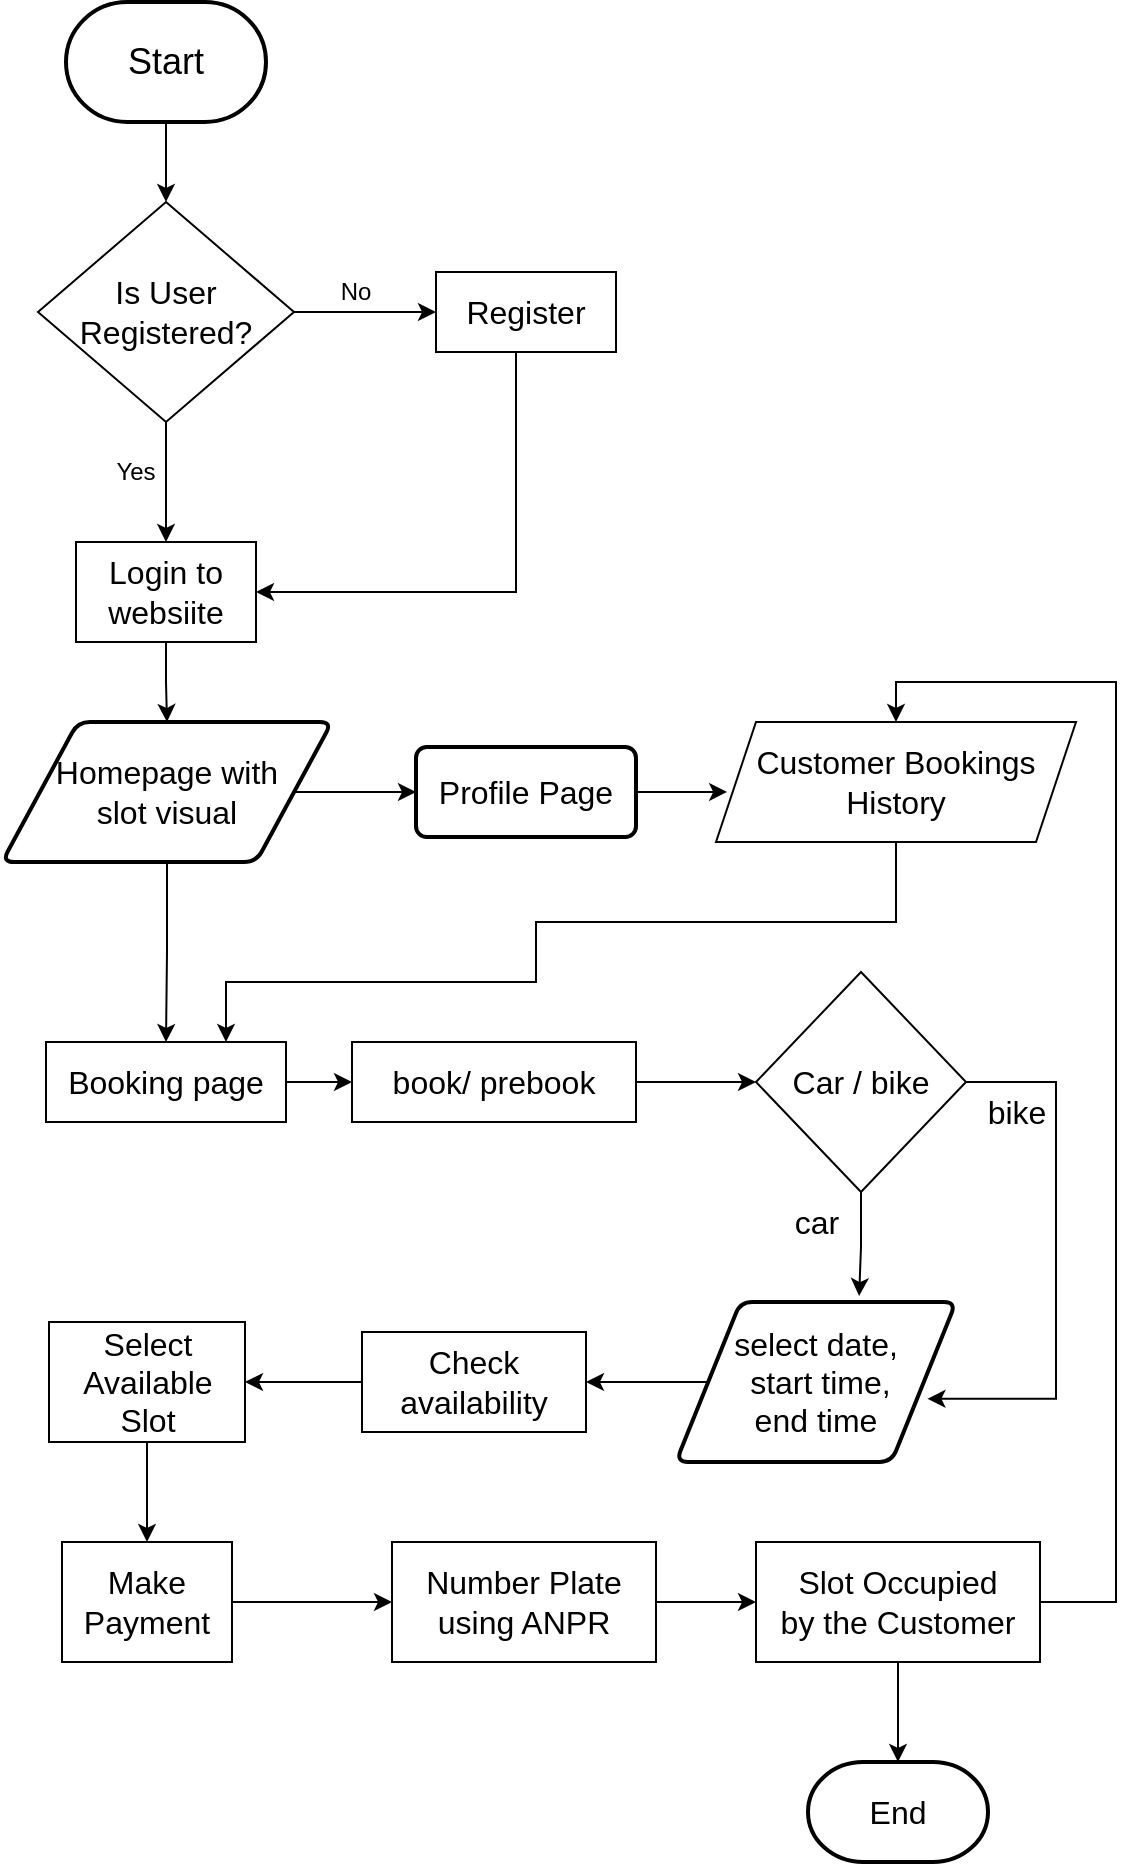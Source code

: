 <mxfile version="22.1.3" type="device">
  <diagram name="Page-1" id="v8VZDScOCiLVn1Jw-yyj">
    <mxGraphModel dx="1221" dy="769" grid="1" gridSize="10" guides="1" tooltips="1" connect="1" arrows="1" fold="1" page="1" pageScale="1" pageWidth="850" pageHeight="1100" math="0" shadow="0">
      <root>
        <mxCell id="0" />
        <mxCell id="1" parent="0" />
        <mxCell id="1eiVmMrJVIWuqblFYd0Q-2" style="edgeStyle=orthogonalEdgeStyle;rounded=0;orthogonalLoop=1;jettySize=auto;html=1;entryX=0.5;entryY=0;entryDx=0;entryDy=0;" parent="1" source="1eiVmMrJVIWuqblFYd0Q-1" target="1eiVmMrJVIWuqblFYd0Q-3" edge="1">
          <mxGeometry relative="1" as="geometry">
            <mxPoint x="425" y="200" as="targetPoint" />
          </mxGeometry>
        </mxCell>
        <mxCell id="1eiVmMrJVIWuqblFYd0Q-1" value="&lt;font style=&quot;font-size: 18px;&quot;&gt;Start&lt;/font&gt;" style="strokeWidth=2;html=1;shape=mxgraph.flowchart.terminator;whiteSpace=wrap;" parent="1" vertex="1">
          <mxGeometry x="375" y="80" width="100" height="60" as="geometry" />
        </mxCell>
        <mxCell id="1eiVmMrJVIWuqblFYd0Q-4" style="edgeStyle=orthogonalEdgeStyle;rounded=0;orthogonalLoop=1;jettySize=auto;html=1;exitX=1;exitY=0.5;exitDx=0;exitDy=0;entryX=0;entryY=0.5;entryDx=0;entryDy=0;" parent="1" source="1eiVmMrJVIWuqblFYd0Q-3" target="1eiVmMrJVIWuqblFYd0Q-8" edge="1">
          <mxGeometry relative="1" as="geometry">
            <mxPoint x="540" y="235" as="targetPoint" />
          </mxGeometry>
        </mxCell>
        <mxCell id="1eiVmMrJVIWuqblFYd0Q-10" style="edgeStyle=orthogonalEdgeStyle;rounded=0;orthogonalLoop=1;jettySize=auto;html=1;entryX=0.5;entryY=0;entryDx=0;entryDy=0;" parent="1" source="1eiVmMrJVIWuqblFYd0Q-3" target="1eiVmMrJVIWuqblFYd0Q-12" edge="1">
          <mxGeometry relative="1" as="geometry">
            <mxPoint x="425.5" y="350" as="targetPoint" />
          </mxGeometry>
        </mxCell>
        <mxCell id="1eiVmMrJVIWuqblFYd0Q-3" value="&lt;font style=&quot;font-size: 16px;&quot;&gt;Is User Registered?&lt;/font&gt;" style="rhombus;whiteSpace=wrap;html=1;" parent="1" vertex="1">
          <mxGeometry x="361" y="180" width="128" height="110" as="geometry" />
        </mxCell>
        <mxCell id="1eiVmMrJVIWuqblFYd0Q-5" value="&lt;font style=&quot;font-size: 12px;&quot;&gt;No&lt;/font&gt;" style="text;html=1;strokeColor=none;fillColor=none;align=center;verticalAlign=middle;whiteSpace=wrap;rounded=0;" parent="1" vertex="1">
          <mxGeometry x="490" y="210" width="60" height="30" as="geometry" />
        </mxCell>
        <mxCell id="1eiVmMrJVIWuqblFYd0Q-48" style="edgeStyle=orthogonalEdgeStyle;rounded=0;orthogonalLoop=1;jettySize=auto;html=1;entryX=1;entryY=0.5;entryDx=0;entryDy=0;" parent="1" source="1eiVmMrJVIWuqblFYd0Q-8" target="1eiVmMrJVIWuqblFYd0Q-12" edge="1">
          <mxGeometry relative="1" as="geometry">
            <Array as="points">
              <mxPoint x="600" y="375" />
            </Array>
          </mxGeometry>
        </mxCell>
        <mxCell id="1eiVmMrJVIWuqblFYd0Q-8" value="&lt;font style=&quot;font-size: 16px;&quot;&gt;Register&lt;/font&gt;" style="rounded=0;whiteSpace=wrap;html=1;" parent="1" vertex="1">
          <mxGeometry x="560" y="215" width="90" height="40" as="geometry" />
        </mxCell>
        <mxCell id="1eiVmMrJVIWuqblFYd0Q-11" value="Yes" style="text;html=1;strokeColor=none;fillColor=none;align=center;verticalAlign=middle;whiteSpace=wrap;rounded=0;" parent="1" vertex="1">
          <mxGeometry x="380" y="300" width="60" height="30" as="geometry" />
        </mxCell>
        <mxCell id="1eiVmMrJVIWuqblFYd0Q-16" value="" style="edgeStyle=orthogonalEdgeStyle;rounded=0;orthogonalLoop=1;jettySize=auto;html=1;" parent="1" source="1eiVmMrJVIWuqblFYd0Q-12" target="1eiVmMrJVIWuqblFYd0Q-15" edge="1">
          <mxGeometry relative="1" as="geometry" />
        </mxCell>
        <mxCell id="1eiVmMrJVIWuqblFYd0Q-12" value="&lt;font style=&quot;font-size: 16px;&quot;&gt;Login to websiite&lt;/font&gt;" style="rounded=0;whiteSpace=wrap;html=1;" parent="1" vertex="1">
          <mxGeometry x="380" y="350" width="90" height="50" as="geometry" />
        </mxCell>
        <mxCell id="1eiVmMrJVIWuqblFYd0Q-18" style="edgeStyle=orthogonalEdgeStyle;rounded=0;orthogonalLoop=1;jettySize=auto;html=1;entryX=0.5;entryY=0;entryDx=0;entryDy=0;" parent="1" source="1eiVmMrJVIWuqblFYd0Q-15" target="1eiVmMrJVIWuqblFYd0Q-17" edge="1">
          <mxGeometry relative="1" as="geometry" />
        </mxCell>
        <mxCell id="1eiVmMrJVIWuqblFYd0Q-39" value="" style="edgeStyle=orthogonalEdgeStyle;rounded=0;orthogonalLoop=1;jettySize=auto;html=1;" parent="1" source="1eiVmMrJVIWuqblFYd0Q-15" target="1eiVmMrJVIWuqblFYd0Q-38" edge="1">
          <mxGeometry relative="1" as="geometry" />
        </mxCell>
        <mxCell id="1eiVmMrJVIWuqblFYd0Q-15" value="&lt;font style=&quot;font-size: 16px;&quot;&gt;Homepage with &lt;br&gt;slot visual&lt;/font&gt;" style="shape=parallelogram;html=1;strokeWidth=2;perimeter=parallelogramPerimeter;whiteSpace=wrap;rounded=1;arcSize=12;size=0.23;" parent="1" vertex="1">
          <mxGeometry x="343" y="440" width="165" height="70" as="geometry" />
        </mxCell>
        <mxCell id="1eiVmMrJVIWuqblFYd0Q-21" style="edgeStyle=orthogonalEdgeStyle;rounded=0;orthogonalLoop=1;jettySize=auto;html=1;entryX=0;entryY=0.5;entryDx=0;entryDy=0;" parent="1" source="1eiVmMrJVIWuqblFYd0Q-17" target="1eiVmMrJVIWuqblFYd0Q-20" edge="1">
          <mxGeometry relative="1" as="geometry" />
        </mxCell>
        <mxCell id="1eiVmMrJVIWuqblFYd0Q-17" value="&lt;font style=&quot;font-size: 16px;&quot;&gt;Booking page&lt;/font&gt;" style="rounded=0;whiteSpace=wrap;html=1;" parent="1" vertex="1">
          <mxGeometry x="365" y="600" width="120" height="40" as="geometry" />
        </mxCell>
        <mxCell id="1eiVmMrJVIWuqblFYd0Q-23" style="edgeStyle=orthogonalEdgeStyle;rounded=0;orthogonalLoop=1;jettySize=auto;html=1;entryX=0;entryY=0.5;entryDx=0;entryDy=0;" parent="1" source="1eiVmMrJVIWuqblFYd0Q-20" target="1eiVmMrJVIWuqblFYd0Q-22" edge="1">
          <mxGeometry relative="1" as="geometry">
            <mxPoint x="648" y="620" as="targetPoint" />
          </mxGeometry>
        </mxCell>
        <mxCell id="1eiVmMrJVIWuqblFYd0Q-20" value="&lt;font style=&quot;font-size: 16px;&quot;&gt;book/ prebook&lt;/font&gt;" style="rounded=0;whiteSpace=wrap;html=1;" parent="1" vertex="1">
          <mxGeometry x="518" y="600" width="142" height="40" as="geometry" />
        </mxCell>
        <mxCell id="1eiVmMrJVIWuqblFYd0Q-24" style="edgeStyle=orthogonalEdgeStyle;rounded=0;orthogonalLoop=1;jettySize=auto;html=1;entryX=0.898;entryY=0.605;entryDx=0;entryDy=0;entryPerimeter=0;exitX=1;exitY=0.5;exitDx=0;exitDy=0;" parent="1" source="1eiVmMrJVIWuqblFYd0Q-22" target="1eiVmMrJVIWuqblFYd0Q-25" edge="1">
          <mxGeometry relative="1" as="geometry">
            <mxPoint x="788" y="770" as="targetPoint" />
            <mxPoint x="753" y="620" as="sourcePoint" />
            <Array as="points">
              <mxPoint x="870" y="620" />
              <mxPoint x="870" y="778" />
            </Array>
          </mxGeometry>
        </mxCell>
        <mxCell id="1eiVmMrJVIWuqblFYd0Q-22" value="&lt;font style=&quot;font-size: 16px;&quot;&gt;Car / bike&lt;/font&gt;" style="rhombus;whiteSpace=wrap;html=1;" parent="1" vertex="1">
          <mxGeometry x="720" y="565" width="105" height="110" as="geometry" />
        </mxCell>
        <mxCell id="1eiVmMrJVIWuqblFYd0Q-31" style="edgeStyle=orthogonalEdgeStyle;rounded=0;orthogonalLoop=1;jettySize=auto;html=1;exitX=0;exitY=0.5;exitDx=0;exitDy=0;" parent="1" source="1eiVmMrJVIWuqblFYd0Q-25" target="1eiVmMrJVIWuqblFYd0Q-30" edge="1">
          <mxGeometry relative="1" as="geometry" />
        </mxCell>
        <mxCell id="1eiVmMrJVIWuqblFYd0Q-25" value="&lt;font style=&quot;font-size: 16px;&quot;&gt;select date,&lt;br&gt;&amp;nbsp;start time, &lt;br&gt;end time&lt;/font&gt;" style="shape=parallelogram;html=1;strokeWidth=2;perimeter=parallelogramPerimeter;whiteSpace=wrap;rounded=1;arcSize=12;size=0.23;" parent="1" vertex="1">
          <mxGeometry x="680" y="730" width="140" height="80" as="geometry" />
        </mxCell>
        <mxCell id="1eiVmMrJVIWuqblFYd0Q-28" style="edgeStyle=orthogonalEdgeStyle;rounded=0;orthogonalLoop=1;jettySize=auto;html=1;entryX=0.654;entryY=-0.037;entryDx=0;entryDy=0;entryPerimeter=0;exitX=0.5;exitY=1;exitDx=0;exitDy=0;" parent="1" source="1eiVmMrJVIWuqblFYd0Q-22" target="1eiVmMrJVIWuqblFYd0Q-25" edge="1">
          <mxGeometry relative="1" as="geometry">
            <mxPoint x="700.5" y="675" as="sourcePoint" />
          </mxGeometry>
        </mxCell>
        <mxCell id="1eiVmMrJVIWuqblFYd0Q-33" value="" style="edgeStyle=orthogonalEdgeStyle;rounded=0;orthogonalLoop=1;jettySize=auto;html=1;" parent="1" source="1eiVmMrJVIWuqblFYd0Q-30" target="1eiVmMrJVIWuqblFYd0Q-32" edge="1">
          <mxGeometry relative="1" as="geometry" />
        </mxCell>
        <mxCell id="1eiVmMrJVIWuqblFYd0Q-30" value="&lt;font style=&quot;font-size: 16px;&quot;&gt;Check availability&lt;/font&gt;" style="rounded=0;whiteSpace=wrap;html=1;" parent="1" vertex="1">
          <mxGeometry x="523" y="745" width="112" height="50" as="geometry" />
        </mxCell>
        <mxCell id="1eiVmMrJVIWuqblFYd0Q-34" style="edgeStyle=orthogonalEdgeStyle;rounded=0;orthogonalLoop=1;jettySize=auto;html=1;" parent="1" source="1eiVmMrJVIWuqblFYd0Q-32" target="1eiVmMrJVIWuqblFYd0Q-35" edge="1">
          <mxGeometry relative="1" as="geometry">
            <mxPoint x="415.5" y="840" as="targetPoint" />
          </mxGeometry>
        </mxCell>
        <mxCell id="1eiVmMrJVIWuqblFYd0Q-32" value="&lt;font style=&quot;font-size: 16px;&quot;&gt;Select Available Slot&lt;/font&gt;" style="whiteSpace=wrap;html=1;rounded=0;" parent="1" vertex="1">
          <mxGeometry x="366.5" y="740" width="98" height="60" as="geometry" />
        </mxCell>
        <mxCell id="I9L5fnioDMQ655YC9_0x-5" value="" style="edgeStyle=orthogonalEdgeStyle;rounded=0;orthogonalLoop=1;jettySize=auto;html=1;" edge="1" parent="1" source="1eiVmMrJVIWuqblFYd0Q-35" target="I9L5fnioDMQ655YC9_0x-4">
          <mxGeometry relative="1" as="geometry" />
        </mxCell>
        <mxCell id="1eiVmMrJVIWuqblFYd0Q-35" value="&lt;font style=&quot;font-size: 16px;&quot;&gt;Make&lt;br&gt;Payment&lt;/font&gt;" style="whiteSpace=wrap;html=1;rounded=0;" parent="1" vertex="1">
          <mxGeometry x="373" y="850" width="85" height="60" as="geometry" />
        </mxCell>
        <mxCell id="1eiVmMrJVIWuqblFYd0Q-47" style="edgeStyle=orthogonalEdgeStyle;rounded=0;orthogonalLoop=1;jettySize=auto;html=1;" parent="1" source="1eiVmMrJVIWuqblFYd0Q-36" target="1eiVmMrJVIWuqblFYd0Q-46" edge="1">
          <mxGeometry relative="1" as="geometry" />
        </mxCell>
        <mxCell id="I9L5fnioDMQ655YC9_0x-7" style="edgeStyle=orthogonalEdgeStyle;rounded=0;orthogonalLoop=1;jettySize=auto;html=1;entryX=0.5;entryY=0;entryDx=0;entryDy=0;" edge="1" parent="1" source="1eiVmMrJVIWuqblFYd0Q-36" target="1eiVmMrJVIWuqblFYd0Q-44">
          <mxGeometry relative="1" as="geometry">
            <Array as="points">
              <mxPoint x="900" y="880" />
              <mxPoint x="900" y="420" />
              <mxPoint x="790" y="420" />
            </Array>
          </mxGeometry>
        </mxCell>
        <mxCell id="1eiVmMrJVIWuqblFYd0Q-36" value="&lt;font style=&quot;font-size: 16px;&quot;&gt;Slot Occupied&lt;br&gt;by the Customer&lt;/font&gt;" style="whiteSpace=wrap;html=1;rounded=0;" parent="1" vertex="1">
          <mxGeometry x="720" y="850" width="142" height="60" as="geometry" />
        </mxCell>
        <mxCell id="1eiVmMrJVIWuqblFYd0Q-38" value="&lt;font style=&quot;font-size: 16px;&quot;&gt;Profile Page&lt;/font&gt;" style="whiteSpace=wrap;html=1;strokeWidth=2;rounded=1;arcSize=12;" parent="1" vertex="1">
          <mxGeometry x="550" y="452.5" width="110" height="45" as="geometry" />
        </mxCell>
        <mxCell id="I9L5fnioDMQ655YC9_0x-8" style="edgeStyle=orthogonalEdgeStyle;rounded=0;orthogonalLoop=1;jettySize=auto;html=1;entryX=0.75;entryY=0;entryDx=0;entryDy=0;" edge="1" parent="1" source="1eiVmMrJVIWuqblFYd0Q-44" target="1eiVmMrJVIWuqblFYd0Q-17">
          <mxGeometry relative="1" as="geometry">
            <Array as="points">
              <mxPoint x="790" y="540" />
              <mxPoint x="610" y="540" />
              <mxPoint x="610" y="570" />
              <mxPoint x="455" y="570" />
            </Array>
          </mxGeometry>
        </mxCell>
        <mxCell id="1eiVmMrJVIWuqblFYd0Q-44" value="&lt;font style=&quot;font-size: 16px;&quot;&gt;Customer Bookings&lt;br&gt;History&lt;/font&gt;" style="shape=parallelogram;perimeter=parallelogramPerimeter;whiteSpace=wrap;html=1;fixedSize=1;" parent="1" vertex="1">
          <mxGeometry x="700" y="440" width="180" height="60" as="geometry" />
        </mxCell>
        <mxCell id="1eiVmMrJVIWuqblFYd0Q-45" style="edgeStyle=orthogonalEdgeStyle;rounded=0;orthogonalLoop=1;jettySize=auto;html=1;entryX=0.031;entryY=0.583;entryDx=0;entryDy=0;entryPerimeter=0;" parent="1" source="1eiVmMrJVIWuqblFYd0Q-38" target="1eiVmMrJVIWuqblFYd0Q-44" edge="1">
          <mxGeometry relative="1" as="geometry" />
        </mxCell>
        <mxCell id="1eiVmMrJVIWuqblFYd0Q-46" value="&lt;font style=&quot;font-size: 16px;&quot;&gt;End&lt;/font&gt;" style="strokeWidth=2;html=1;shape=mxgraph.flowchart.terminator;whiteSpace=wrap;" parent="1" vertex="1">
          <mxGeometry x="746" y="960" width="90" height="50" as="geometry" />
        </mxCell>
        <mxCell id="I9L5fnioDMQ655YC9_0x-2" value="&lt;font style=&quot;font-size: 16px;&quot;&gt;car&lt;/font&gt;" style="text;html=1;align=center;verticalAlign=middle;resizable=0;points=[];autosize=1;strokeColor=none;fillColor=none;" vertex="1" parent="1">
          <mxGeometry x="725" y="675" width="50" height="30" as="geometry" />
        </mxCell>
        <mxCell id="I9L5fnioDMQ655YC9_0x-3" value="&lt;span style=&quot;font-size: 16px;&quot;&gt;bike&lt;/span&gt;" style="text;html=1;align=center;verticalAlign=middle;resizable=0;points=[];autosize=1;strokeColor=none;fillColor=none;" vertex="1" parent="1">
          <mxGeometry x="825" y="620" width="50" height="30" as="geometry" />
        </mxCell>
        <mxCell id="I9L5fnioDMQ655YC9_0x-6" style="edgeStyle=orthogonalEdgeStyle;rounded=0;orthogonalLoop=1;jettySize=auto;html=1;" edge="1" parent="1" source="I9L5fnioDMQ655YC9_0x-4" target="1eiVmMrJVIWuqblFYd0Q-36">
          <mxGeometry relative="1" as="geometry" />
        </mxCell>
        <mxCell id="I9L5fnioDMQ655YC9_0x-4" value="&lt;span style=&quot;font-size: 16px;&quot;&gt;Number Plate using ANPR&lt;/span&gt;" style="whiteSpace=wrap;html=1;rounded=0;" vertex="1" parent="1">
          <mxGeometry x="538" y="850" width="132" height="60" as="geometry" />
        </mxCell>
      </root>
    </mxGraphModel>
  </diagram>
</mxfile>
